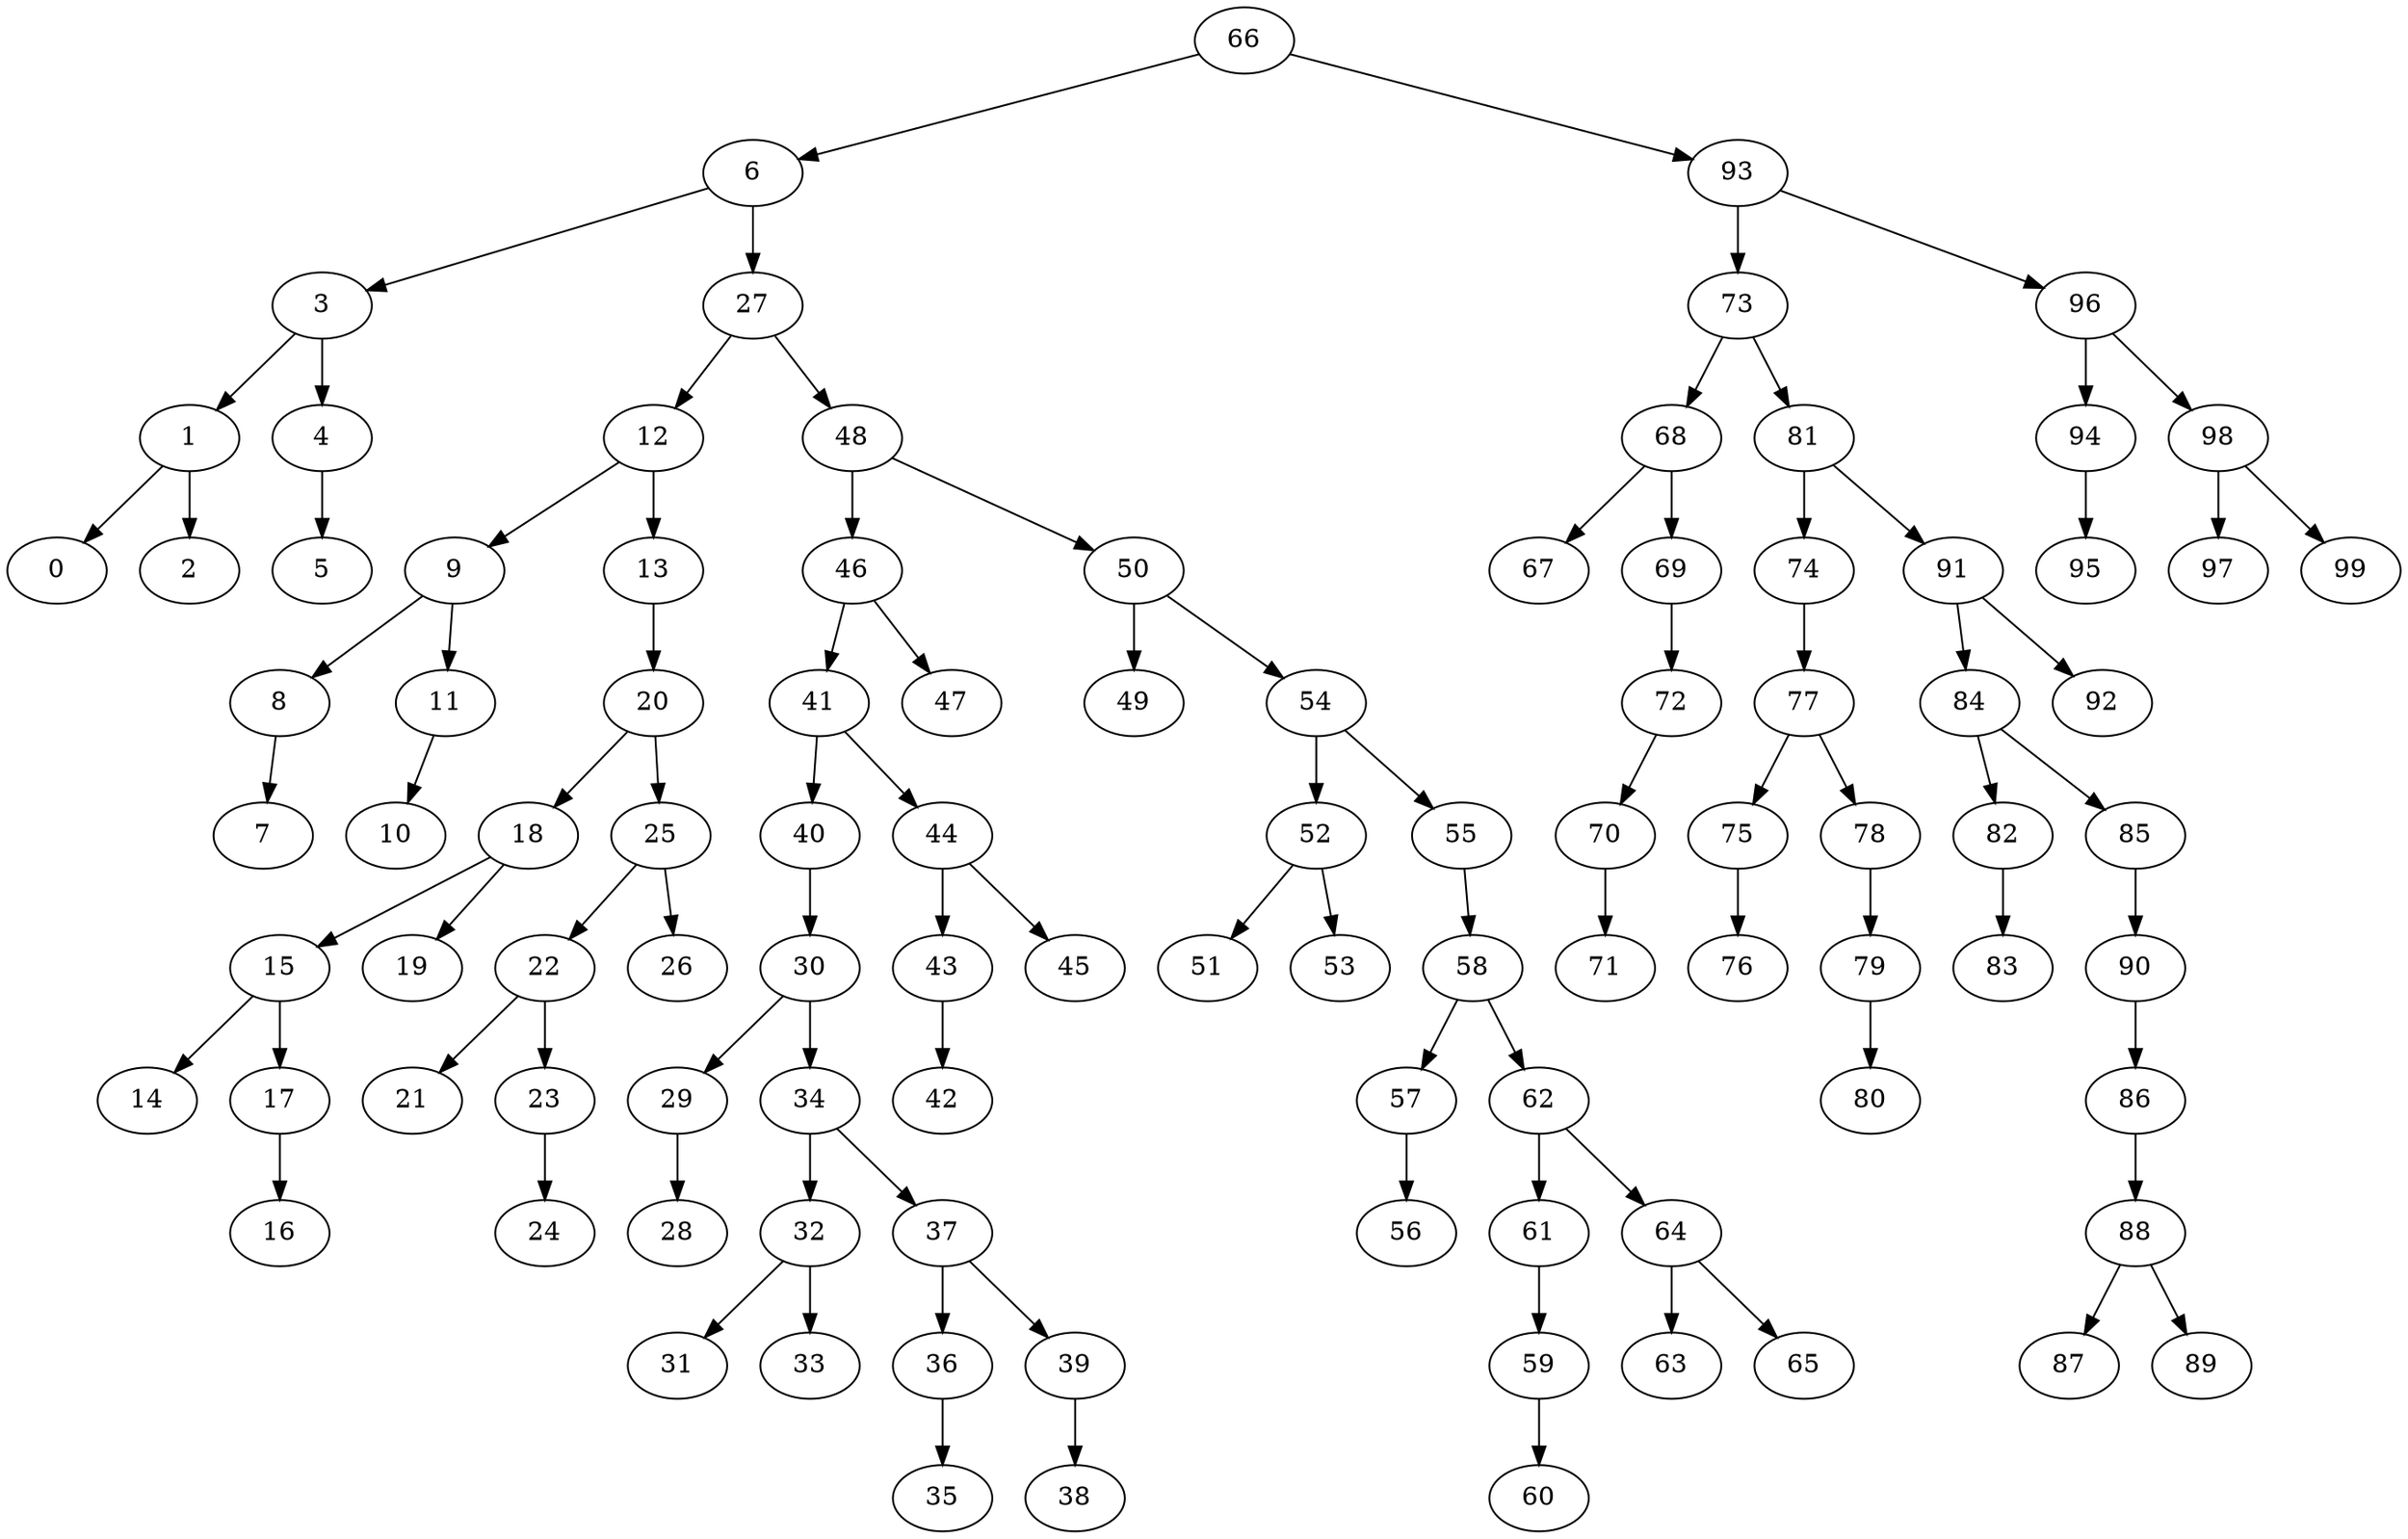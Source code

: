 digraph 3 {"0""1" -> "0";"2""1" -> "2";"3" -> "1";"5""4" -> "5";"3" -> "4";"6" -> "3";"7""8" -> "7";"9" -> "8";"10""11" -> "10";"9" -> "11";"12" -> "9";"14""15" -> "14";"16""17" -> "16";"15" -> "17";"18" -> "15";"19""18" -> "19";"20" -> "18";"21""22" -> "21";"24""23" -> "24";"22" -> "23";"25" -> "22";"26""25" -> "26";"20" -> "25";"13" -> "20";"12" -> "13";"27" -> "12";"28""29" -> "28";"30" -> "29";"31""32" -> "31";"33""32" -> "33";"34" -> "32";"35""36" -> "35";"37" -> "36";"38""39" -> "38";"37" -> "39";"34" -> "37";"30" -> "34";"40" -> "30";"41" -> "40";"42""43" -> "42";"44" -> "43";"45""44" -> "45";"41" -> "44";"46" -> "41";"47""46" -> "47";"48" -> "46";"49""50" -> "49";"51""52" -> "51";"53""52" -> "53";"54" -> "52";"56""57" -> "56";"58" -> "57";"60""59" -> "60";"61" -> "59";"62" -> "61";"63""64" -> "63";"65""64" -> "65";"62" -> "64";"58" -> "62";"55" -> "58";"54" -> "55";"50" -> "54";"48" -> "50";"27" -> "48";"6" -> "27";"66" -> "6";"67""68" -> "67";"71""70" -> "71";"72" -> "70";"69" -> "72";"68" -> "69";"73" -> "68";"76""75" -> "76";"77" -> "75";"80""79" -> "80";"78" -> "79";"77" -> "78";"74" -> "77";"81" -> "74";"83""82" -> "83";"84" -> "82";"87""88" -> "87";"89""88" -> "89";"86" -> "88";"90" -> "86";"85" -> "90";"84" -> "85";"91" -> "84";"92""91" -> "92";"81" -> "91";"73" -> "81";"93" -> "73";"95""94" -> "95";"96" -> "94";"97""98" -> "97";"99""98" -> "99";"96" -> "98";"93" -> "96";"66" -> "93"; }
